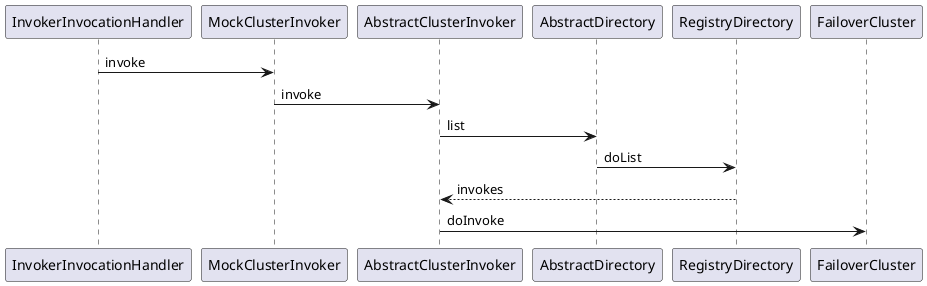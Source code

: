 @startuml
InvokerInvocationHandler -> MockClusterInvoker: invoke
MockClusterInvoker -> AbstractClusterInvoker: invoke
AbstractClusterInvoker -> AbstractDirectory: list
AbstractDirectory -> RegistryDirectory: doList
AbstractClusterInvoker <-- RegistryDirectory: invokes
AbstractClusterInvoker -> FailoverCluster: doInvoke

@enduml